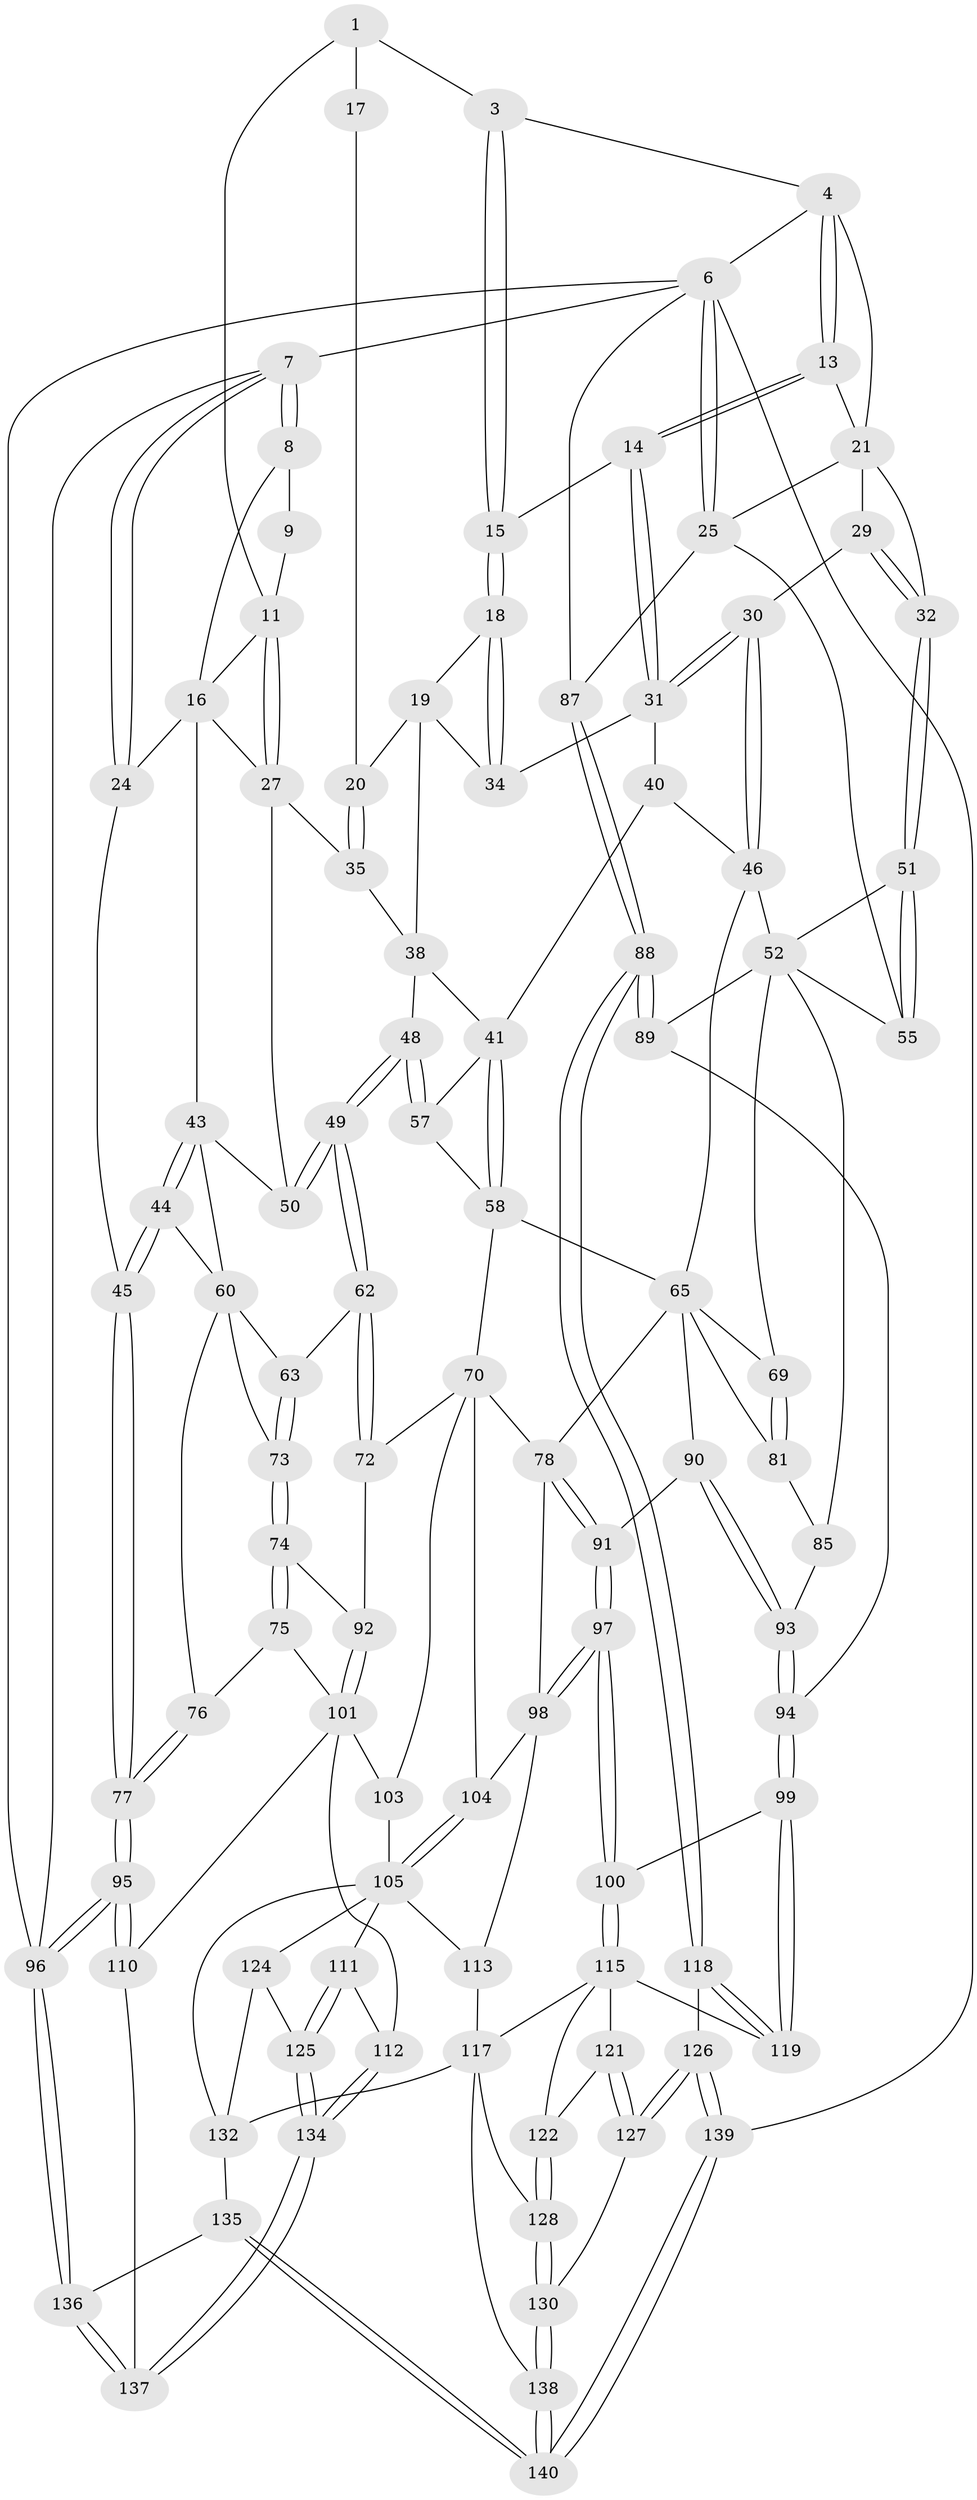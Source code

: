 // original degree distribution, {3: 0.014285714285714285, 4: 0.19285714285714287, 6: 0.17857142857142858, 5: 0.6142857142857143}
// Generated by graph-tools (version 1.1) at 2025/21/03/04/25 18:21:28]
// undirected, 98 vertices, 230 edges
graph export_dot {
graph [start="1"]
  node [color=gray90,style=filled];
  1 [pos="+0.29147737784989425+0",super="+10+2"];
  3 [pos="+0.6193567105107851+0"];
  4 [pos="+0.7747438140256468+0",super="+5"];
  6 [pos="+1+0",super="+108"];
  7 [pos="+0+0"];
  8 [pos="+0+0"];
  9 [pos="+0.14003827441504424+0"];
  11 [pos="+0.2457981794852371+0.11976031135115918",super="+12"];
  13 [pos="+0.7663135285760497+0"];
  14 [pos="+0.6561731891412128+0.0784844446789767"];
  15 [pos="+0.6159922805145147+0.07101149183793315"];
  16 [pos="+0.10556557311616868+0.030516238306591417",super="+23"];
  17 [pos="+0.4704699231633324+0"];
  18 [pos="+0.5699426321740143+0.0847637198933089"];
  19 [pos="+0.5497997929053027+0.08596350481782324",super="+37"];
  20 [pos="+0.4828816783164126+0.046432672154906325"];
  21 [pos="+0.9119964137685692+0.04395088517945944",super="+22+26"];
  24 [pos="+0+0"];
  25 [pos="+1+0.03655492578858445",super="+54"];
  27 [pos="+0.24512584014425762+0.159537612961811",super="+36"];
  29 [pos="+0.831516293019297+0.1742009710483046"];
  30 [pos="+0.8127495263777497+0.18453811786765428"];
  31 [pos="+0.6763550480313866+0.12266350349365657",super="+33"];
  32 [pos="+0.875026476741195+0.17955504996553748"];
  34 [pos="+0.6321301626706064+0.17813157219844644"];
  35 [pos="+0.3994798393919075+0.17407210600281578"];
  38 [pos="+0.5145268812787512+0.2565722446574236",super="+39"];
  40 [pos="+0.6443661760469216+0.2981133380130062"];
  41 [pos="+0.548101683634883+0.2818049521026779",super="+42"];
  43 [pos="+0+0.26137713152825254",super="+56"];
  44 [pos="+0+0.2699355874642332"];
  45 [pos="+0+0.28972459050741306"];
  46 [pos="+0.7836384624963283+0.2190572229611209",super="+47"];
  48 [pos="+0.3504893907519399+0.37972960738158923"];
  49 [pos="+0.3494062481618855+0.38017765984904744"];
  50 [pos="+0.24778419365859297+0.20246531833174786"];
  51 [pos="+0.8831534791993162+0.1970581329760964"];
  52 [pos="+0.8603013517715837+0.39435148113987284",super="+53+83"];
  55 [pos="+1+0.38154816760573146"];
  57 [pos="+0.40535886724182096+0.3723154436355378"];
  58 [pos="+0.5005650024306346+0.4075182104586753",super="+59"];
  60 [pos="+0.1613791557746053+0.3618023074420081",super="+61+64"];
  62 [pos="+0.3246810323426911+0.4382902555827403"];
  63 [pos="+0.23233429212921772+0.41151376336966994"];
  65 [pos="+0.6702755745277763+0.34308599135425555",super="+66"];
  69 [pos="+0.7250473745950055+0.374206905541011"];
  70 [pos="+0.3820725804216437+0.5335765253877374",super="+80+71"];
  72 [pos="+0.3318462236742303+0.4818827957176829"];
  73 [pos="+0.15452819761399683+0.5210595074449014"];
  74 [pos="+0.14813691438254362+0.5407309963201514"];
  75 [pos="+0.008032336918375014+0.5321286277436471"];
  76 [pos="+0.0017158892463973415+0.5288038950369585"];
  77 [pos="+0+0.5030825660158849"];
  78 [pos="+0.49361477178616125+0.5256269666071539",super="+79"];
  81 [pos="+0.7283711162617829+0.5160638675106181"];
  85 [pos="+0.7876522003748633+0.5005909175661454",super="+86"];
  87 [pos="+1+0.8311192092945031"];
  88 [pos="+1+0.8149014190939319"];
  89 [pos="+0.8878303519489747+0.6166262900884688"];
  90 [pos="+0.6256858549882378+0.5511079825505548"];
  91 [pos="+0.5734538608733257+0.5895316187604708"];
  92 [pos="+0.15831447025722983+0.5462671895052182"];
  93 [pos="+0.7013293365846273+0.6170098254887794"];
  94 [pos="+0.7121594500112609+0.668926745098247"];
  95 [pos="+0+1"];
  96 [pos="+0+1"];
  97 [pos="+0.5781612583031139+0.6771581620927632"];
  98 [pos="+0.5742371658326588+0.6767252044345766",super="+107"];
  99 [pos="+0.7101301943925443+0.6721098259990949"];
  100 [pos="+0.6043799210806412+0.6979415544304145"];
  101 [pos="+0.2042178383921706+0.6327135090031731",super="+102"];
  103 [pos="+0.25181731777157024+0.6588912462613181"];
  104 [pos="+0.4348525196803768+0.6600378767232876"];
  105 [pos="+0.3333016006688125+0.725354457943383",super="+114+106"];
  110 [pos="+0+0.861043735635279"];
  111 [pos="+0.26332819817937814+0.7583982691423656"];
  112 [pos="+0.1797386718883086+0.8157345672713799"];
  113 [pos="+0.47112494176731423+0.8004696442158511"];
  115 [pos="+0.5973304152679594+0.7243126311489352",super="+120+116"];
  117 [pos="+0.5534755996573454+0.8073774410625943",super="+129"];
  118 [pos="+0.832984465343653+0.8435038681455376"];
  119 [pos="+0.7559691440583831+0.795355496027779"];
  121 [pos="+0.6882782112297238+0.8301714728887396"];
  122 [pos="+0.6702189035030858+0.8388618765326874"];
  124 [pos="+0.411378477646994+0.85246589722866"];
  125 [pos="+0.34578674631114703+0.8717651811244295"];
  126 [pos="+0.7711054283602287+0.9270928251097812"];
  127 [pos="+0.7116214884658325+0.9253809338985634"];
  128 [pos="+0.6162233676649587+0.872771959623978"];
  130 [pos="+0.6709729478599469+0.9375355982109935"];
  132 [pos="+0.5006097057748365+0.9427093205309629",super="+133"];
  134 [pos="+0.26949183522230635+1"];
  135 [pos="+0.3577271414945282+1"];
  136 [pos="+0.3074357905103585+1"];
  137 [pos="+0.2694644009655648+1"];
  138 [pos="+0.6405588300082184+1"];
  139 [pos="+0.787753709171247+1"];
  140 [pos="+0.6691291137763833+1"];
  1 -- 11;
  1 -- 17 [weight=2];
  1 -- 3;
  3 -- 4;
  3 -- 15;
  3 -- 15;
  4 -- 13;
  4 -- 13;
  4 -- 21;
  4 -- 6;
  6 -- 7;
  6 -- 25;
  6 -- 25;
  6 -- 96;
  6 -- 139;
  6 -- 87;
  7 -- 8;
  7 -- 8;
  7 -- 24;
  7 -- 24;
  7 -- 96;
  8 -- 9;
  8 -- 16;
  9 -- 11;
  11 -- 27;
  11 -- 27;
  11 -- 16;
  13 -- 14;
  13 -- 14;
  13 -- 21;
  14 -- 15;
  14 -- 31;
  14 -- 31;
  15 -- 18;
  15 -- 18;
  16 -- 24;
  16 -- 27;
  16 -- 43;
  17 -- 20;
  18 -- 19;
  18 -- 34;
  18 -- 34;
  19 -- 20;
  19 -- 34;
  19 -- 38;
  20 -- 35;
  20 -- 35;
  21 -- 29;
  21 -- 32;
  21 -- 25;
  24 -- 45;
  25 -- 55;
  25 -- 87;
  27 -- 35;
  27 -- 50;
  29 -- 30;
  29 -- 32;
  29 -- 32;
  30 -- 31;
  30 -- 31;
  30 -- 46;
  30 -- 46;
  31 -- 40;
  31 -- 34;
  32 -- 51;
  32 -- 51;
  35 -- 38;
  38 -- 48;
  38 -- 41;
  40 -- 41;
  40 -- 46;
  41 -- 58;
  41 -- 58;
  41 -- 57;
  43 -- 44;
  43 -- 44;
  43 -- 50;
  43 -- 60;
  44 -- 45;
  44 -- 45;
  44 -- 60;
  45 -- 77;
  45 -- 77;
  46 -- 65;
  46 -- 52;
  48 -- 49;
  48 -- 49;
  48 -- 57;
  48 -- 57;
  49 -- 50;
  49 -- 50;
  49 -- 62;
  49 -- 62;
  51 -- 52;
  51 -- 55;
  51 -- 55;
  52 -- 69;
  52 -- 85 [weight=2];
  52 -- 89;
  52 -- 55;
  57 -- 58;
  58 -- 70;
  58 -- 65;
  60 -- 76;
  60 -- 73;
  60 -- 63;
  62 -- 63;
  62 -- 72;
  62 -- 72;
  63 -- 73;
  63 -- 73;
  65 -- 69;
  65 -- 81;
  65 -- 90;
  65 -- 78;
  69 -- 81;
  69 -- 81;
  70 -- 104;
  70 -- 78;
  70 -- 72;
  70 -- 103;
  72 -- 92;
  73 -- 74;
  73 -- 74;
  74 -- 75;
  74 -- 75;
  74 -- 92;
  75 -- 76;
  75 -- 101;
  76 -- 77;
  76 -- 77;
  77 -- 95;
  77 -- 95;
  78 -- 91;
  78 -- 91;
  78 -- 98;
  81 -- 85;
  85 -- 93;
  87 -- 88;
  87 -- 88;
  88 -- 89;
  88 -- 89;
  88 -- 118;
  88 -- 118;
  89 -- 94;
  90 -- 91;
  90 -- 93;
  90 -- 93;
  91 -- 97;
  91 -- 97;
  92 -- 101;
  92 -- 101;
  93 -- 94;
  93 -- 94;
  94 -- 99;
  94 -- 99;
  95 -- 96;
  95 -- 96;
  95 -- 110;
  95 -- 110;
  96 -- 136;
  96 -- 136;
  97 -- 98;
  97 -- 98;
  97 -- 100;
  97 -- 100;
  98 -- 104;
  98 -- 113;
  99 -- 100;
  99 -- 119;
  99 -- 119;
  100 -- 115;
  100 -- 115;
  101 -- 103;
  101 -- 112;
  101 -- 110;
  103 -- 105;
  104 -- 105;
  104 -- 105;
  105 -- 124;
  105 -- 132;
  105 -- 113;
  105 -- 111;
  110 -- 137;
  111 -- 112;
  111 -- 125;
  111 -- 125;
  112 -- 134;
  112 -- 134;
  113 -- 117;
  115 -- 121;
  115 -- 119;
  115 -- 122;
  115 -- 117;
  117 -- 128;
  117 -- 138;
  117 -- 132;
  118 -- 119;
  118 -- 119;
  118 -- 126;
  121 -- 122;
  121 -- 127;
  121 -- 127;
  122 -- 128;
  122 -- 128;
  124 -- 125;
  124 -- 132;
  125 -- 134;
  125 -- 134;
  126 -- 127;
  126 -- 127;
  126 -- 139;
  126 -- 139;
  127 -- 130;
  128 -- 130;
  128 -- 130;
  130 -- 138;
  130 -- 138;
  132 -- 135;
  134 -- 137;
  134 -- 137;
  135 -- 136;
  135 -- 140;
  135 -- 140;
  136 -- 137;
  136 -- 137;
  138 -- 140;
  138 -- 140;
  139 -- 140;
  139 -- 140;
}
